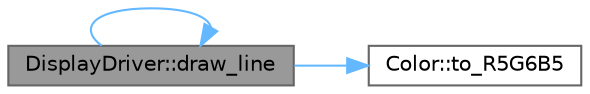 digraph "DisplayDriver::draw_line"
{
 // LATEX_PDF_SIZE
  bgcolor="transparent";
  edge [fontname=Helvetica,fontsize=10,labelfontname=Helvetica,labelfontsize=10];
  node [fontname=Helvetica,fontsize=10,shape=box,height=0.2,width=0.4];
  rankdir="LR";
  Node1 [label="DisplayDriver::draw_line",height=0.2,width=0.4,color="gray40", fillcolor="grey60", style="filled", fontcolor="black",tooltip=" "];
  Node1 -> Node1 [color="steelblue1",style="solid"];
  Node1 -> Node2 [color="steelblue1",style="solid"];
  Node2 [label="Color::to_R5G6B5",height=0.2,width=0.4,color="grey40", fillcolor="white", style="filled",URL="$class_color.html#a77117dc0a1781a402b7e102e66ff45db",tooltip="Return the R5G6B5 representation of the color."];
}

